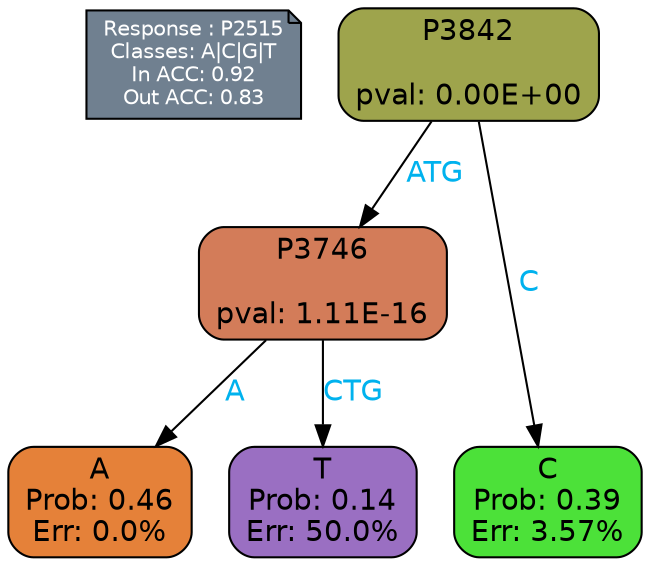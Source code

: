 digraph Tree {
node [shape=box, style="filled, rounded", color="black", fontname=helvetica] ;
graph [ranksep=equally, splines=polylines, bgcolor=transparent, dpi=600] ;
edge [fontname=helvetica] ;
LEGEND [label="Response : P2515
Classes: A|C|G|T
In ACC: 0.92
Out ACC: 0.83
",shape=note,align=left,style=filled,fillcolor="slategray",fontcolor="white",fontsize=10];1 [label="P3842

pval: 0.00E+00", fillcolor="#9ea44c"] ;
2 [label="P3746

pval: 1.11E-16", fillcolor="#d37c59"] ;
3 [label="A
Prob: 0.46
Err: 0.0%", fillcolor="#e58139"] ;
4 [label="T
Prob: 0.14
Err: 50.0%", fillcolor="#9a6fc2"] ;
5 [label="C
Prob: 0.39
Err: 3.57%", fillcolor="#4ce139"] ;
1 -> 2 [label="ATG",fontcolor=deepskyblue2] ;
1 -> 5 [label="C",fontcolor=deepskyblue2] ;
2 -> 3 [label="A",fontcolor=deepskyblue2] ;
2 -> 4 [label="CTG",fontcolor=deepskyblue2] ;
{rank = same; 3;4;5;}{rank = same; LEGEND;1;}}